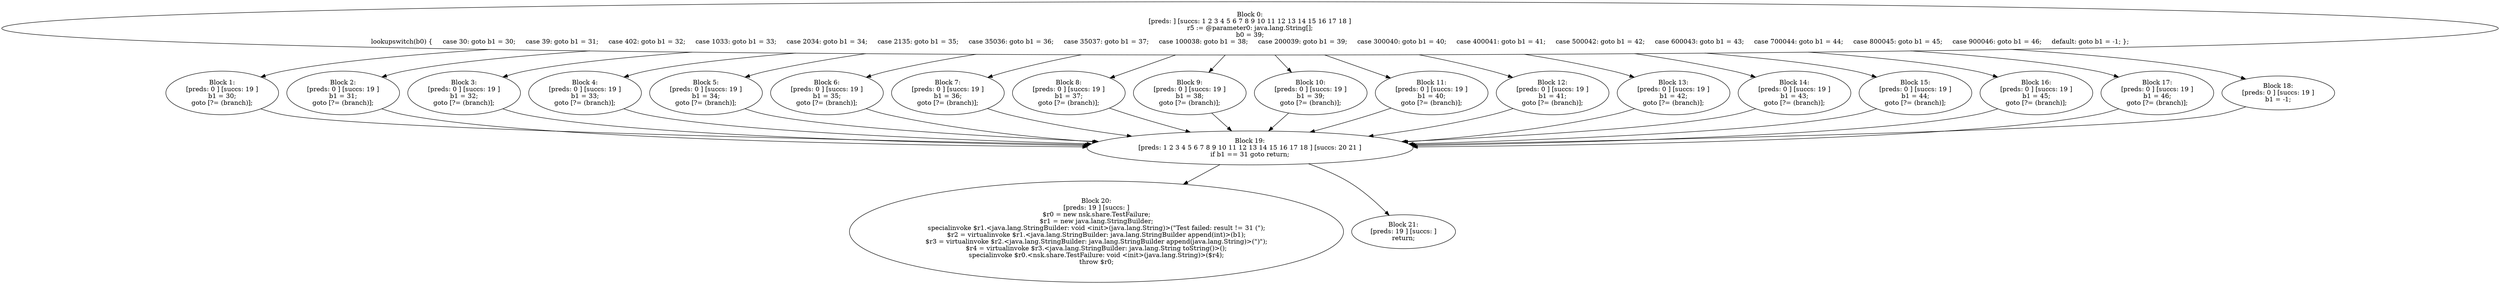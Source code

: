 digraph "unitGraph" {
    "Block 0:
[preds: ] [succs: 1 2 3 4 5 6 7 8 9 10 11 12 13 14 15 16 17 18 ]
r5 := @parameter0: java.lang.String[];
b0 = 39;
lookupswitch(b0) {     case 30: goto b1 = 30;     case 39: goto b1 = 31;     case 402: goto b1 = 32;     case 1033: goto b1 = 33;     case 2034: goto b1 = 34;     case 2135: goto b1 = 35;     case 35036: goto b1 = 36;     case 35037: goto b1 = 37;     case 100038: goto b1 = 38;     case 200039: goto b1 = 39;     case 300040: goto b1 = 40;     case 400041: goto b1 = 41;     case 500042: goto b1 = 42;     case 600043: goto b1 = 43;     case 700044: goto b1 = 44;     case 800045: goto b1 = 45;     case 900046: goto b1 = 46;     default: goto b1 = -1; };
"
    "Block 1:
[preds: 0 ] [succs: 19 ]
b1 = 30;
goto [?= (branch)];
"
    "Block 2:
[preds: 0 ] [succs: 19 ]
b1 = 31;
goto [?= (branch)];
"
    "Block 3:
[preds: 0 ] [succs: 19 ]
b1 = 32;
goto [?= (branch)];
"
    "Block 4:
[preds: 0 ] [succs: 19 ]
b1 = 33;
goto [?= (branch)];
"
    "Block 5:
[preds: 0 ] [succs: 19 ]
b1 = 34;
goto [?= (branch)];
"
    "Block 6:
[preds: 0 ] [succs: 19 ]
b1 = 35;
goto [?= (branch)];
"
    "Block 7:
[preds: 0 ] [succs: 19 ]
b1 = 36;
goto [?= (branch)];
"
    "Block 8:
[preds: 0 ] [succs: 19 ]
b1 = 37;
goto [?= (branch)];
"
    "Block 9:
[preds: 0 ] [succs: 19 ]
b1 = 38;
goto [?= (branch)];
"
    "Block 10:
[preds: 0 ] [succs: 19 ]
b1 = 39;
goto [?= (branch)];
"
    "Block 11:
[preds: 0 ] [succs: 19 ]
b1 = 40;
goto [?= (branch)];
"
    "Block 12:
[preds: 0 ] [succs: 19 ]
b1 = 41;
goto [?= (branch)];
"
    "Block 13:
[preds: 0 ] [succs: 19 ]
b1 = 42;
goto [?= (branch)];
"
    "Block 14:
[preds: 0 ] [succs: 19 ]
b1 = 43;
goto [?= (branch)];
"
    "Block 15:
[preds: 0 ] [succs: 19 ]
b1 = 44;
goto [?= (branch)];
"
    "Block 16:
[preds: 0 ] [succs: 19 ]
b1 = 45;
goto [?= (branch)];
"
    "Block 17:
[preds: 0 ] [succs: 19 ]
b1 = 46;
goto [?= (branch)];
"
    "Block 18:
[preds: 0 ] [succs: 19 ]
b1 = -1;
"
    "Block 19:
[preds: 1 2 3 4 5 6 7 8 9 10 11 12 13 14 15 16 17 18 ] [succs: 20 21 ]
if b1 == 31 goto return;
"
    "Block 20:
[preds: 19 ] [succs: ]
$r0 = new nsk.share.TestFailure;
$r1 = new java.lang.StringBuilder;
specialinvoke $r1.<java.lang.StringBuilder: void <init>(java.lang.String)>(\"Test failed: result != 31 (\");
$r2 = virtualinvoke $r1.<java.lang.StringBuilder: java.lang.StringBuilder append(int)>(b1);
$r3 = virtualinvoke $r2.<java.lang.StringBuilder: java.lang.StringBuilder append(java.lang.String)>(\")\");
$r4 = virtualinvoke $r3.<java.lang.StringBuilder: java.lang.String toString()>();
specialinvoke $r0.<nsk.share.TestFailure: void <init>(java.lang.String)>($r4);
throw $r0;
"
    "Block 21:
[preds: 19 ] [succs: ]
return;
"
    "Block 0:
[preds: ] [succs: 1 2 3 4 5 6 7 8 9 10 11 12 13 14 15 16 17 18 ]
r5 := @parameter0: java.lang.String[];
b0 = 39;
lookupswitch(b0) {     case 30: goto b1 = 30;     case 39: goto b1 = 31;     case 402: goto b1 = 32;     case 1033: goto b1 = 33;     case 2034: goto b1 = 34;     case 2135: goto b1 = 35;     case 35036: goto b1 = 36;     case 35037: goto b1 = 37;     case 100038: goto b1 = 38;     case 200039: goto b1 = 39;     case 300040: goto b1 = 40;     case 400041: goto b1 = 41;     case 500042: goto b1 = 42;     case 600043: goto b1 = 43;     case 700044: goto b1 = 44;     case 800045: goto b1 = 45;     case 900046: goto b1 = 46;     default: goto b1 = -1; };
"->"Block 1:
[preds: 0 ] [succs: 19 ]
b1 = 30;
goto [?= (branch)];
";
    "Block 0:
[preds: ] [succs: 1 2 3 4 5 6 7 8 9 10 11 12 13 14 15 16 17 18 ]
r5 := @parameter0: java.lang.String[];
b0 = 39;
lookupswitch(b0) {     case 30: goto b1 = 30;     case 39: goto b1 = 31;     case 402: goto b1 = 32;     case 1033: goto b1 = 33;     case 2034: goto b1 = 34;     case 2135: goto b1 = 35;     case 35036: goto b1 = 36;     case 35037: goto b1 = 37;     case 100038: goto b1 = 38;     case 200039: goto b1 = 39;     case 300040: goto b1 = 40;     case 400041: goto b1 = 41;     case 500042: goto b1 = 42;     case 600043: goto b1 = 43;     case 700044: goto b1 = 44;     case 800045: goto b1 = 45;     case 900046: goto b1 = 46;     default: goto b1 = -1; };
"->"Block 2:
[preds: 0 ] [succs: 19 ]
b1 = 31;
goto [?= (branch)];
";
    "Block 0:
[preds: ] [succs: 1 2 3 4 5 6 7 8 9 10 11 12 13 14 15 16 17 18 ]
r5 := @parameter0: java.lang.String[];
b0 = 39;
lookupswitch(b0) {     case 30: goto b1 = 30;     case 39: goto b1 = 31;     case 402: goto b1 = 32;     case 1033: goto b1 = 33;     case 2034: goto b1 = 34;     case 2135: goto b1 = 35;     case 35036: goto b1 = 36;     case 35037: goto b1 = 37;     case 100038: goto b1 = 38;     case 200039: goto b1 = 39;     case 300040: goto b1 = 40;     case 400041: goto b1 = 41;     case 500042: goto b1 = 42;     case 600043: goto b1 = 43;     case 700044: goto b1 = 44;     case 800045: goto b1 = 45;     case 900046: goto b1 = 46;     default: goto b1 = -1; };
"->"Block 3:
[preds: 0 ] [succs: 19 ]
b1 = 32;
goto [?= (branch)];
";
    "Block 0:
[preds: ] [succs: 1 2 3 4 5 6 7 8 9 10 11 12 13 14 15 16 17 18 ]
r5 := @parameter0: java.lang.String[];
b0 = 39;
lookupswitch(b0) {     case 30: goto b1 = 30;     case 39: goto b1 = 31;     case 402: goto b1 = 32;     case 1033: goto b1 = 33;     case 2034: goto b1 = 34;     case 2135: goto b1 = 35;     case 35036: goto b1 = 36;     case 35037: goto b1 = 37;     case 100038: goto b1 = 38;     case 200039: goto b1 = 39;     case 300040: goto b1 = 40;     case 400041: goto b1 = 41;     case 500042: goto b1 = 42;     case 600043: goto b1 = 43;     case 700044: goto b1 = 44;     case 800045: goto b1 = 45;     case 900046: goto b1 = 46;     default: goto b1 = -1; };
"->"Block 4:
[preds: 0 ] [succs: 19 ]
b1 = 33;
goto [?= (branch)];
";
    "Block 0:
[preds: ] [succs: 1 2 3 4 5 6 7 8 9 10 11 12 13 14 15 16 17 18 ]
r5 := @parameter0: java.lang.String[];
b0 = 39;
lookupswitch(b0) {     case 30: goto b1 = 30;     case 39: goto b1 = 31;     case 402: goto b1 = 32;     case 1033: goto b1 = 33;     case 2034: goto b1 = 34;     case 2135: goto b1 = 35;     case 35036: goto b1 = 36;     case 35037: goto b1 = 37;     case 100038: goto b1 = 38;     case 200039: goto b1 = 39;     case 300040: goto b1 = 40;     case 400041: goto b1 = 41;     case 500042: goto b1 = 42;     case 600043: goto b1 = 43;     case 700044: goto b1 = 44;     case 800045: goto b1 = 45;     case 900046: goto b1 = 46;     default: goto b1 = -1; };
"->"Block 5:
[preds: 0 ] [succs: 19 ]
b1 = 34;
goto [?= (branch)];
";
    "Block 0:
[preds: ] [succs: 1 2 3 4 5 6 7 8 9 10 11 12 13 14 15 16 17 18 ]
r5 := @parameter0: java.lang.String[];
b0 = 39;
lookupswitch(b0) {     case 30: goto b1 = 30;     case 39: goto b1 = 31;     case 402: goto b1 = 32;     case 1033: goto b1 = 33;     case 2034: goto b1 = 34;     case 2135: goto b1 = 35;     case 35036: goto b1 = 36;     case 35037: goto b1 = 37;     case 100038: goto b1 = 38;     case 200039: goto b1 = 39;     case 300040: goto b1 = 40;     case 400041: goto b1 = 41;     case 500042: goto b1 = 42;     case 600043: goto b1 = 43;     case 700044: goto b1 = 44;     case 800045: goto b1 = 45;     case 900046: goto b1 = 46;     default: goto b1 = -1; };
"->"Block 6:
[preds: 0 ] [succs: 19 ]
b1 = 35;
goto [?= (branch)];
";
    "Block 0:
[preds: ] [succs: 1 2 3 4 5 6 7 8 9 10 11 12 13 14 15 16 17 18 ]
r5 := @parameter0: java.lang.String[];
b0 = 39;
lookupswitch(b0) {     case 30: goto b1 = 30;     case 39: goto b1 = 31;     case 402: goto b1 = 32;     case 1033: goto b1 = 33;     case 2034: goto b1 = 34;     case 2135: goto b1 = 35;     case 35036: goto b1 = 36;     case 35037: goto b1 = 37;     case 100038: goto b1 = 38;     case 200039: goto b1 = 39;     case 300040: goto b1 = 40;     case 400041: goto b1 = 41;     case 500042: goto b1 = 42;     case 600043: goto b1 = 43;     case 700044: goto b1 = 44;     case 800045: goto b1 = 45;     case 900046: goto b1 = 46;     default: goto b1 = -1; };
"->"Block 7:
[preds: 0 ] [succs: 19 ]
b1 = 36;
goto [?= (branch)];
";
    "Block 0:
[preds: ] [succs: 1 2 3 4 5 6 7 8 9 10 11 12 13 14 15 16 17 18 ]
r5 := @parameter0: java.lang.String[];
b0 = 39;
lookupswitch(b0) {     case 30: goto b1 = 30;     case 39: goto b1 = 31;     case 402: goto b1 = 32;     case 1033: goto b1 = 33;     case 2034: goto b1 = 34;     case 2135: goto b1 = 35;     case 35036: goto b1 = 36;     case 35037: goto b1 = 37;     case 100038: goto b1 = 38;     case 200039: goto b1 = 39;     case 300040: goto b1 = 40;     case 400041: goto b1 = 41;     case 500042: goto b1 = 42;     case 600043: goto b1 = 43;     case 700044: goto b1 = 44;     case 800045: goto b1 = 45;     case 900046: goto b1 = 46;     default: goto b1 = -1; };
"->"Block 8:
[preds: 0 ] [succs: 19 ]
b1 = 37;
goto [?= (branch)];
";
    "Block 0:
[preds: ] [succs: 1 2 3 4 5 6 7 8 9 10 11 12 13 14 15 16 17 18 ]
r5 := @parameter0: java.lang.String[];
b0 = 39;
lookupswitch(b0) {     case 30: goto b1 = 30;     case 39: goto b1 = 31;     case 402: goto b1 = 32;     case 1033: goto b1 = 33;     case 2034: goto b1 = 34;     case 2135: goto b1 = 35;     case 35036: goto b1 = 36;     case 35037: goto b1 = 37;     case 100038: goto b1 = 38;     case 200039: goto b1 = 39;     case 300040: goto b1 = 40;     case 400041: goto b1 = 41;     case 500042: goto b1 = 42;     case 600043: goto b1 = 43;     case 700044: goto b1 = 44;     case 800045: goto b1 = 45;     case 900046: goto b1 = 46;     default: goto b1 = -1; };
"->"Block 9:
[preds: 0 ] [succs: 19 ]
b1 = 38;
goto [?= (branch)];
";
    "Block 0:
[preds: ] [succs: 1 2 3 4 5 6 7 8 9 10 11 12 13 14 15 16 17 18 ]
r5 := @parameter0: java.lang.String[];
b0 = 39;
lookupswitch(b0) {     case 30: goto b1 = 30;     case 39: goto b1 = 31;     case 402: goto b1 = 32;     case 1033: goto b1 = 33;     case 2034: goto b1 = 34;     case 2135: goto b1 = 35;     case 35036: goto b1 = 36;     case 35037: goto b1 = 37;     case 100038: goto b1 = 38;     case 200039: goto b1 = 39;     case 300040: goto b1 = 40;     case 400041: goto b1 = 41;     case 500042: goto b1 = 42;     case 600043: goto b1 = 43;     case 700044: goto b1 = 44;     case 800045: goto b1 = 45;     case 900046: goto b1 = 46;     default: goto b1 = -1; };
"->"Block 10:
[preds: 0 ] [succs: 19 ]
b1 = 39;
goto [?= (branch)];
";
    "Block 0:
[preds: ] [succs: 1 2 3 4 5 6 7 8 9 10 11 12 13 14 15 16 17 18 ]
r5 := @parameter0: java.lang.String[];
b0 = 39;
lookupswitch(b0) {     case 30: goto b1 = 30;     case 39: goto b1 = 31;     case 402: goto b1 = 32;     case 1033: goto b1 = 33;     case 2034: goto b1 = 34;     case 2135: goto b1 = 35;     case 35036: goto b1 = 36;     case 35037: goto b1 = 37;     case 100038: goto b1 = 38;     case 200039: goto b1 = 39;     case 300040: goto b1 = 40;     case 400041: goto b1 = 41;     case 500042: goto b1 = 42;     case 600043: goto b1 = 43;     case 700044: goto b1 = 44;     case 800045: goto b1 = 45;     case 900046: goto b1 = 46;     default: goto b1 = -1; };
"->"Block 11:
[preds: 0 ] [succs: 19 ]
b1 = 40;
goto [?= (branch)];
";
    "Block 0:
[preds: ] [succs: 1 2 3 4 5 6 7 8 9 10 11 12 13 14 15 16 17 18 ]
r5 := @parameter0: java.lang.String[];
b0 = 39;
lookupswitch(b0) {     case 30: goto b1 = 30;     case 39: goto b1 = 31;     case 402: goto b1 = 32;     case 1033: goto b1 = 33;     case 2034: goto b1 = 34;     case 2135: goto b1 = 35;     case 35036: goto b1 = 36;     case 35037: goto b1 = 37;     case 100038: goto b1 = 38;     case 200039: goto b1 = 39;     case 300040: goto b1 = 40;     case 400041: goto b1 = 41;     case 500042: goto b1 = 42;     case 600043: goto b1 = 43;     case 700044: goto b1 = 44;     case 800045: goto b1 = 45;     case 900046: goto b1 = 46;     default: goto b1 = -1; };
"->"Block 12:
[preds: 0 ] [succs: 19 ]
b1 = 41;
goto [?= (branch)];
";
    "Block 0:
[preds: ] [succs: 1 2 3 4 5 6 7 8 9 10 11 12 13 14 15 16 17 18 ]
r5 := @parameter0: java.lang.String[];
b0 = 39;
lookupswitch(b0) {     case 30: goto b1 = 30;     case 39: goto b1 = 31;     case 402: goto b1 = 32;     case 1033: goto b1 = 33;     case 2034: goto b1 = 34;     case 2135: goto b1 = 35;     case 35036: goto b1 = 36;     case 35037: goto b1 = 37;     case 100038: goto b1 = 38;     case 200039: goto b1 = 39;     case 300040: goto b1 = 40;     case 400041: goto b1 = 41;     case 500042: goto b1 = 42;     case 600043: goto b1 = 43;     case 700044: goto b1 = 44;     case 800045: goto b1 = 45;     case 900046: goto b1 = 46;     default: goto b1 = -1; };
"->"Block 13:
[preds: 0 ] [succs: 19 ]
b1 = 42;
goto [?= (branch)];
";
    "Block 0:
[preds: ] [succs: 1 2 3 4 5 6 7 8 9 10 11 12 13 14 15 16 17 18 ]
r5 := @parameter0: java.lang.String[];
b0 = 39;
lookupswitch(b0) {     case 30: goto b1 = 30;     case 39: goto b1 = 31;     case 402: goto b1 = 32;     case 1033: goto b1 = 33;     case 2034: goto b1 = 34;     case 2135: goto b1 = 35;     case 35036: goto b1 = 36;     case 35037: goto b1 = 37;     case 100038: goto b1 = 38;     case 200039: goto b1 = 39;     case 300040: goto b1 = 40;     case 400041: goto b1 = 41;     case 500042: goto b1 = 42;     case 600043: goto b1 = 43;     case 700044: goto b1 = 44;     case 800045: goto b1 = 45;     case 900046: goto b1 = 46;     default: goto b1 = -1; };
"->"Block 14:
[preds: 0 ] [succs: 19 ]
b1 = 43;
goto [?= (branch)];
";
    "Block 0:
[preds: ] [succs: 1 2 3 4 5 6 7 8 9 10 11 12 13 14 15 16 17 18 ]
r5 := @parameter0: java.lang.String[];
b0 = 39;
lookupswitch(b0) {     case 30: goto b1 = 30;     case 39: goto b1 = 31;     case 402: goto b1 = 32;     case 1033: goto b1 = 33;     case 2034: goto b1 = 34;     case 2135: goto b1 = 35;     case 35036: goto b1 = 36;     case 35037: goto b1 = 37;     case 100038: goto b1 = 38;     case 200039: goto b1 = 39;     case 300040: goto b1 = 40;     case 400041: goto b1 = 41;     case 500042: goto b1 = 42;     case 600043: goto b1 = 43;     case 700044: goto b1 = 44;     case 800045: goto b1 = 45;     case 900046: goto b1 = 46;     default: goto b1 = -1; };
"->"Block 15:
[preds: 0 ] [succs: 19 ]
b1 = 44;
goto [?= (branch)];
";
    "Block 0:
[preds: ] [succs: 1 2 3 4 5 6 7 8 9 10 11 12 13 14 15 16 17 18 ]
r5 := @parameter0: java.lang.String[];
b0 = 39;
lookupswitch(b0) {     case 30: goto b1 = 30;     case 39: goto b1 = 31;     case 402: goto b1 = 32;     case 1033: goto b1 = 33;     case 2034: goto b1 = 34;     case 2135: goto b1 = 35;     case 35036: goto b1 = 36;     case 35037: goto b1 = 37;     case 100038: goto b1 = 38;     case 200039: goto b1 = 39;     case 300040: goto b1 = 40;     case 400041: goto b1 = 41;     case 500042: goto b1 = 42;     case 600043: goto b1 = 43;     case 700044: goto b1 = 44;     case 800045: goto b1 = 45;     case 900046: goto b1 = 46;     default: goto b1 = -1; };
"->"Block 16:
[preds: 0 ] [succs: 19 ]
b1 = 45;
goto [?= (branch)];
";
    "Block 0:
[preds: ] [succs: 1 2 3 4 5 6 7 8 9 10 11 12 13 14 15 16 17 18 ]
r5 := @parameter0: java.lang.String[];
b0 = 39;
lookupswitch(b0) {     case 30: goto b1 = 30;     case 39: goto b1 = 31;     case 402: goto b1 = 32;     case 1033: goto b1 = 33;     case 2034: goto b1 = 34;     case 2135: goto b1 = 35;     case 35036: goto b1 = 36;     case 35037: goto b1 = 37;     case 100038: goto b1 = 38;     case 200039: goto b1 = 39;     case 300040: goto b1 = 40;     case 400041: goto b1 = 41;     case 500042: goto b1 = 42;     case 600043: goto b1 = 43;     case 700044: goto b1 = 44;     case 800045: goto b1 = 45;     case 900046: goto b1 = 46;     default: goto b1 = -1; };
"->"Block 17:
[preds: 0 ] [succs: 19 ]
b1 = 46;
goto [?= (branch)];
";
    "Block 0:
[preds: ] [succs: 1 2 3 4 5 6 7 8 9 10 11 12 13 14 15 16 17 18 ]
r5 := @parameter0: java.lang.String[];
b0 = 39;
lookupswitch(b0) {     case 30: goto b1 = 30;     case 39: goto b1 = 31;     case 402: goto b1 = 32;     case 1033: goto b1 = 33;     case 2034: goto b1 = 34;     case 2135: goto b1 = 35;     case 35036: goto b1 = 36;     case 35037: goto b1 = 37;     case 100038: goto b1 = 38;     case 200039: goto b1 = 39;     case 300040: goto b1 = 40;     case 400041: goto b1 = 41;     case 500042: goto b1 = 42;     case 600043: goto b1 = 43;     case 700044: goto b1 = 44;     case 800045: goto b1 = 45;     case 900046: goto b1 = 46;     default: goto b1 = -1; };
"->"Block 18:
[preds: 0 ] [succs: 19 ]
b1 = -1;
";
    "Block 1:
[preds: 0 ] [succs: 19 ]
b1 = 30;
goto [?= (branch)];
"->"Block 19:
[preds: 1 2 3 4 5 6 7 8 9 10 11 12 13 14 15 16 17 18 ] [succs: 20 21 ]
if b1 == 31 goto return;
";
    "Block 2:
[preds: 0 ] [succs: 19 ]
b1 = 31;
goto [?= (branch)];
"->"Block 19:
[preds: 1 2 3 4 5 6 7 8 9 10 11 12 13 14 15 16 17 18 ] [succs: 20 21 ]
if b1 == 31 goto return;
";
    "Block 3:
[preds: 0 ] [succs: 19 ]
b1 = 32;
goto [?= (branch)];
"->"Block 19:
[preds: 1 2 3 4 5 6 7 8 9 10 11 12 13 14 15 16 17 18 ] [succs: 20 21 ]
if b1 == 31 goto return;
";
    "Block 4:
[preds: 0 ] [succs: 19 ]
b1 = 33;
goto [?= (branch)];
"->"Block 19:
[preds: 1 2 3 4 5 6 7 8 9 10 11 12 13 14 15 16 17 18 ] [succs: 20 21 ]
if b1 == 31 goto return;
";
    "Block 5:
[preds: 0 ] [succs: 19 ]
b1 = 34;
goto [?= (branch)];
"->"Block 19:
[preds: 1 2 3 4 5 6 7 8 9 10 11 12 13 14 15 16 17 18 ] [succs: 20 21 ]
if b1 == 31 goto return;
";
    "Block 6:
[preds: 0 ] [succs: 19 ]
b1 = 35;
goto [?= (branch)];
"->"Block 19:
[preds: 1 2 3 4 5 6 7 8 9 10 11 12 13 14 15 16 17 18 ] [succs: 20 21 ]
if b1 == 31 goto return;
";
    "Block 7:
[preds: 0 ] [succs: 19 ]
b1 = 36;
goto [?= (branch)];
"->"Block 19:
[preds: 1 2 3 4 5 6 7 8 9 10 11 12 13 14 15 16 17 18 ] [succs: 20 21 ]
if b1 == 31 goto return;
";
    "Block 8:
[preds: 0 ] [succs: 19 ]
b1 = 37;
goto [?= (branch)];
"->"Block 19:
[preds: 1 2 3 4 5 6 7 8 9 10 11 12 13 14 15 16 17 18 ] [succs: 20 21 ]
if b1 == 31 goto return;
";
    "Block 9:
[preds: 0 ] [succs: 19 ]
b1 = 38;
goto [?= (branch)];
"->"Block 19:
[preds: 1 2 3 4 5 6 7 8 9 10 11 12 13 14 15 16 17 18 ] [succs: 20 21 ]
if b1 == 31 goto return;
";
    "Block 10:
[preds: 0 ] [succs: 19 ]
b1 = 39;
goto [?= (branch)];
"->"Block 19:
[preds: 1 2 3 4 5 6 7 8 9 10 11 12 13 14 15 16 17 18 ] [succs: 20 21 ]
if b1 == 31 goto return;
";
    "Block 11:
[preds: 0 ] [succs: 19 ]
b1 = 40;
goto [?= (branch)];
"->"Block 19:
[preds: 1 2 3 4 5 6 7 8 9 10 11 12 13 14 15 16 17 18 ] [succs: 20 21 ]
if b1 == 31 goto return;
";
    "Block 12:
[preds: 0 ] [succs: 19 ]
b1 = 41;
goto [?= (branch)];
"->"Block 19:
[preds: 1 2 3 4 5 6 7 8 9 10 11 12 13 14 15 16 17 18 ] [succs: 20 21 ]
if b1 == 31 goto return;
";
    "Block 13:
[preds: 0 ] [succs: 19 ]
b1 = 42;
goto [?= (branch)];
"->"Block 19:
[preds: 1 2 3 4 5 6 7 8 9 10 11 12 13 14 15 16 17 18 ] [succs: 20 21 ]
if b1 == 31 goto return;
";
    "Block 14:
[preds: 0 ] [succs: 19 ]
b1 = 43;
goto [?= (branch)];
"->"Block 19:
[preds: 1 2 3 4 5 6 7 8 9 10 11 12 13 14 15 16 17 18 ] [succs: 20 21 ]
if b1 == 31 goto return;
";
    "Block 15:
[preds: 0 ] [succs: 19 ]
b1 = 44;
goto [?= (branch)];
"->"Block 19:
[preds: 1 2 3 4 5 6 7 8 9 10 11 12 13 14 15 16 17 18 ] [succs: 20 21 ]
if b1 == 31 goto return;
";
    "Block 16:
[preds: 0 ] [succs: 19 ]
b1 = 45;
goto [?= (branch)];
"->"Block 19:
[preds: 1 2 3 4 5 6 7 8 9 10 11 12 13 14 15 16 17 18 ] [succs: 20 21 ]
if b1 == 31 goto return;
";
    "Block 17:
[preds: 0 ] [succs: 19 ]
b1 = 46;
goto [?= (branch)];
"->"Block 19:
[preds: 1 2 3 4 5 6 7 8 9 10 11 12 13 14 15 16 17 18 ] [succs: 20 21 ]
if b1 == 31 goto return;
";
    "Block 18:
[preds: 0 ] [succs: 19 ]
b1 = -1;
"->"Block 19:
[preds: 1 2 3 4 5 6 7 8 9 10 11 12 13 14 15 16 17 18 ] [succs: 20 21 ]
if b1 == 31 goto return;
";
    "Block 19:
[preds: 1 2 3 4 5 6 7 8 9 10 11 12 13 14 15 16 17 18 ] [succs: 20 21 ]
if b1 == 31 goto return;
"->"Block 20:
[preds: 19 ] [succs: ]
$r0 = new nsk.share.TestFailure;
$r1 = new java.lang.StringBuilder;
specialinvoke $r1.<java.lang.StringBuilder: void <init>(java.lang.String)>(\"Test failed: result != 31 (\");
$r2 = virtualinvoke $r1.<java.lang.StringBuilder: java.lang.StringBuilder append(int)>(b1);
$r3 = virtualinvoke $r2.<java.lang.StringBuilder: java.lang.StringBuilder append(java.lang.String)>(\")\");
$r4 = virtualinvoke $r3.<java.lang.StringBuilder: java.lang.String toString()>();
specialinvoke $r0.<nsk.share.TestFailure: void <init>(java.lang.String)>($r4);
throw $r0;
";
    "Block 19:
[preds: 1 2 3 4 5 6 7 8 9 10 11 12 13 14 15 16 17 18 ] [succs: 20 21 ]
if b1 == 31 goto return;
"->"Block 21:
[preds: 19 ] [succs: ]
return;
";
}
